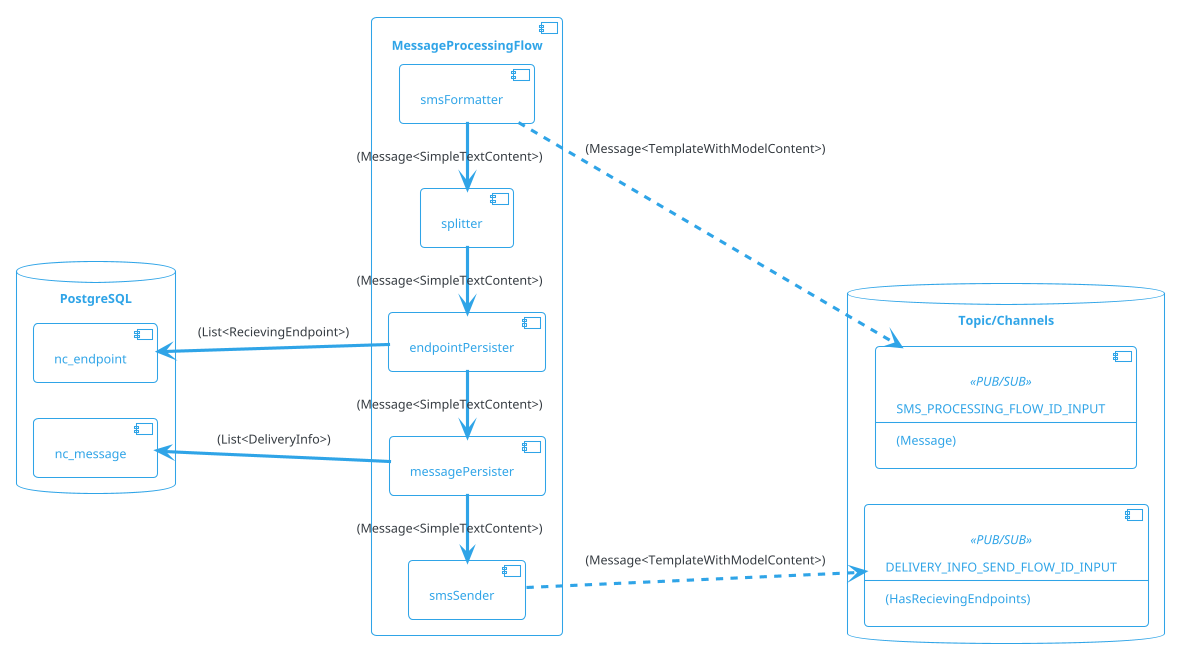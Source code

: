 @startuml

!theme cerulean-outline

left to right direction

skinparam backgroundcolor White
skinparam component {
    backgroundColor<<user defined>> LightGray
}

database "PostgreSQL" {
    [nc_message]
    [nc_endpoint]
}

database "Topic/Channels" {
    component SMS_PROCESSING_FLOW_ID_INPUT<<PUB/SUB>>[
        SMS_PROCESSING_FLOW_ID_INPUT
        --
        (Message)
    ]

    component DELIVERY_INFO_SEND_FLOW_ID_INPUT<<PUB/SUB>>  [
        DELIVERY_INFO_SEND_FLOW_ID_INPUT
        --
        (HasRecievingEndpoints)
    ]

}

component "MessageProcessingFlow" {
    [smsFormatter]
    [splitter]
    [endpointPersister]
    [messagePersister]
    [smsSender]

    smsFormatter -l-> splitter : (Message<SimpleTextContent>)
    splitter -l-> endpointPersister : (Message<SimpleTextContent>)
    endpointPersister -l-> messagePersister: (Message<SimpleTextContent>)
    messagePersister -l--> smsSender: (Message<SimpleTextContent>)

    smsFormatter ..> SMS_PROCESSING_FLOW_ID_INPUT : (Message<TemplateWithModelContent>) 

    messagePersister -u-> nc_message: (List<DeliveryInfo>)
    endpointPersister -u-> nc_endpoint: (List<RecievingEndpoint>)

    smsSender ..> DELIVERY_INFO_SEND_FLOW_ID_INPUT : (Message<TemplateWithModelContent>) 

}


@enduml